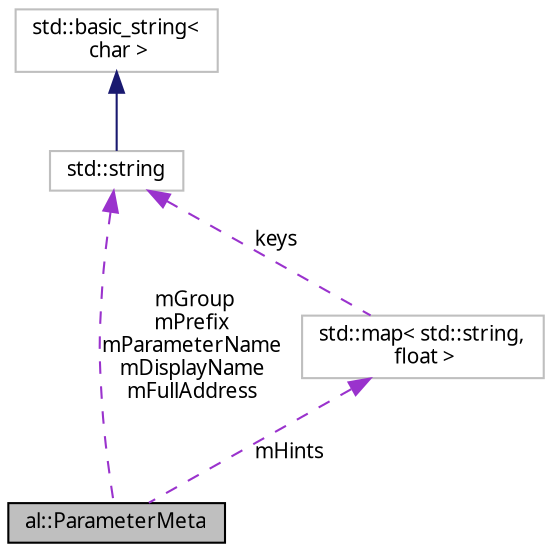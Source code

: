 digraph "al::ParameterMeta"
{
 // LATEX_PDF_SIZE
  bgcolor="transparent";
  edge [fontname="FreeSans.ttf",fontsize="10",labelfontname="FreeSans.ttf",labelfontsize="10"];
  node [fontname="FreeSans.ttf",fontsize="10",shape=record];
  Node1 [label="al::ParameterMeta",height=0.2,width=0.4,color="black", fillcolor="grey75", style="filled", fontcolor="black",tooltip="The ParameterMeta class defines the base interface for Parameter metadata."];
  Node2 -> Node1 [dir="back",color="darkorchid3",fontsize="10",style="dashed",label=" mHints" ,fontname="FreeSans.ttf"];
  Node2 [label="std::map\< std::string,\l float \>",height=0.2,width=0.4,color="grey75",tooltip=" "];
  Node3 -> Node2 [dir="back",color="darkorchid3",fontsize="10",style="dashed",label=" keys" ,fontname="FreeSans.ttf"];
  Node3 [label="std::string",height=0.2,width=0.4,color="grey75",tooltip="STL class."];
  Node4 -> Node3 [dir="back",color="midnightblue",fontsize="10",style="solid",fontname="FreeSans.ttf"];
  Node4 [label="std::basic_string\<\l char \>",height=0.2,width=0.4,color="grey75",tooltip="STL class."];
  Node3 -> Node1 [dir="back",color="darkorchid3",fontsize="10",style="dashed",label=" mGroup\nmPrefix\nmParameterName\nmDisplayName\nmFullAddress" ,fontname="FreeSans.ttf"];
}

